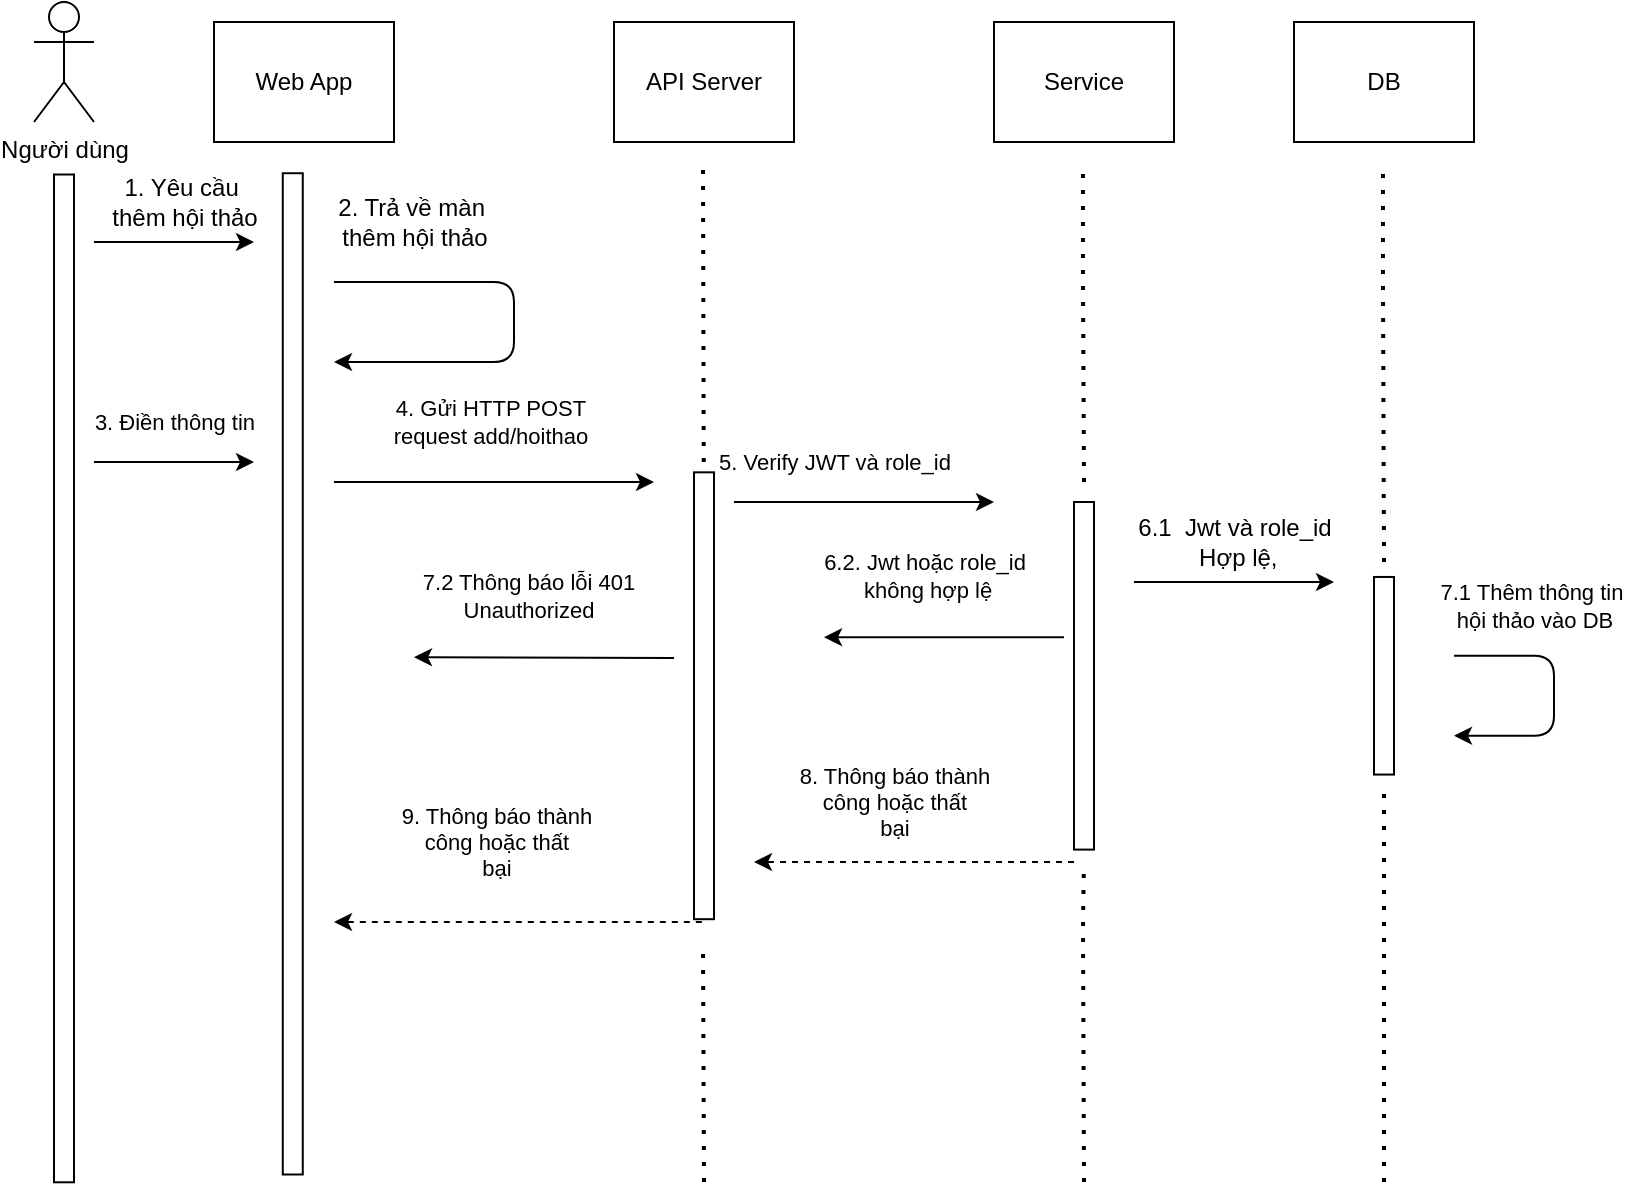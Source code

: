 <mxfile>
    <diagram id="fofl8MreH56p-rFyVBFE" name="Page-1">
        <mxGraphModel dx="1298" dy="773" grid="1" gridSize="10" guides="1" tooltips="1" connect="1" arrows="1" fold="1" page="1" pageScale="1" pageWidth="850" pageHeight="1100" math="0" shadow="0">
            <root>
                <mxCell id="0"/>
                <mxCell id="1" parent="0"/>
                <mxCell id="67" value="Người dùng" style="shape=umlActor;verticalLabelPosition=bottom;verticalAlign=top;html=1;outlineConnect=0;" vertex="1" parent="1">
                    <mxGeometry x="30" y="90" width="30" height="60" as="geometry"/>
                </mxCell>
                <mxCell id="68" value="Web App" style="rounded=0;whiteSpace=wrap;html=1;" vertex="1" parent="1">
                    <mxGeometry x="120" y="100" width="90" height="60" as="geometry"/>
                </mxCell>
                <mxCell id="69" value="API Server" style="rounded=0;whiteSpace=wrap;html=1;" vertex="1" parent="1">
                    <mxGeometry x="320" y="100" width="90" height="60" as="geometry"/>
                </mxCell>
                <mxCell id="70" value="Service" style="rounded=0;whiteSpace=wrap;html=1;" vertex="1" parent="1">
                    <mxGeometry x="510" y="100" width="90" height="60" as="geometry"/>
                </mxCell>
                <mxCell id="71" value="" style="fontStyle=1;rotation=90;" vertex="1" parent="1">
                    <mxGeometry x="-206.94" y="423.2" width="503.89" height="10" as="geometry"/>
                </mxCell>
                <mxCell id="72" value="" style="endArrow=none;dashed=1;html=1;dashPattern=1 3;strokeWidth=2;" edge="1" parent="1">
                    <mxGeometry width="50" height="50" relative="1" as="geometry">
                        <mxPoint x="160" y="210" as="sourcePoint"/>
                        <mxPoint x="160" y="170" as="targetPoint"/>
                        <Array as="points">
                            <mxPoint x="160" y="180"/>
                        </Array>
                    </mxGeometry>
                </mxCell>
                <mxCell id="73" value="" style="fontStyle=1;rotation=90;" vertex="1" parent="1">
                    <mxGeometry x="-90.93" y="420.93" width="500.63" height="10" as="geometry"/>
                </mxCell>
                <mxCell id="74" value="" style="endArrow=classic;html=1;" edge="1" parent="1">
                    <mxGeometry width="50" height="50" relative="1" as="geometry">
                        <mxPoint x="60" y="210" as="sourcePoint"/>
                        <mxPoint x="140" y="210" as="targetPoint"/>
                    </mxGeometry>
                </mxCell>
                <mxCell id="75" value="1. Yêu cầu&amp;nbsp;&lt;br&gt;thêm hội thảo" style="text;html=1;align=center;verticalAlign=middle;resizable=0;points=[];autosize=1;strokeColor=none;fillColor=none;" vertex="1" parent="1">
                    <mxGeometry x="55" y="170" width="100" height="40" as="geometry"/>
                </mxCell>
                <mxCell id="76" value="" style="endArrow=none;dashed=1;html=1;dashPattern=1 3;strokeWidth=2;" edge="1" parent="1">
                    <mxGeometry width="50" height="50" relative="1" as="geometry">
                        <mxPoint x="364.87" y="320" as="sourcePoint"/>
                        <mxPoint x="364.5" y="170" as="targetPoint"/>
                        <Array as="points"/>
                    </mxGeometry>
                </mxCell>
                <mxCell id="77" value="" style="endArrow=classic;html=1;" edge="1" parent="1">
                    <mxGeometry x="-0.182" y="-20" width="50" height="50" relative="1" as="geometry">
                        <mxPoint x="180" y="230" as="sourcePoint"/>
                        <mxPoint x="180" y="270" as="targetPoint"/>
                        <Array as="points">
                            <mxPoint x="270" y="230"/>
                            <mxPoint x="270" y="270"/>
                        </Array>
                        <mxPoint x="20" y="-20" as="offset"/>
                    </mxGeometry>
                </mxCell>
                <mxCell id="78" value="2. Trả về màn&amp;nbsp;&lt;br&gt;thêm hội thảo" style="text;html=1;align=center;verticalAlign=middle;resizable=0;points=[];autosize=1;strokeColor=none;fillColor=none;" vertex="1" parent="1">
                    <mxGeometry x="170" y="180" width="100" height="40" as="geometry"/>
                </mxCell>
                <mxCell id="79" value="" style="endArrow=classic;html=1;" edge="1" parent="1">
                    <mxGeometry width="50" height="50" relative="1" as="geometry">
                        <mxPoint x="60" y="320" as="sourcePoint"/>
                        <mxPoint x="140" y="320" as="targetPoint"/>
                    </mxGeometry>
                </mxCell>
                <mxCell id="80" value="3. Điền thông tin" style="edgeLabel;html=1;align=center;verticalAlign=middle;resizable=0;points=[];" vertex="1" connectable="0" parent="79">
                    <mxGeometry x="-0.3" y="1" relative="1" as="geometry">
                        <mxPoint x="12" y="-19" as="offset"/>
                    </mxGeometry>
                </mxCell>
                <mxCell id="81" value="" style="endArrow=classic;html=1;" edge="1" parent="1">
                    <mxGeometry width="50" height="50" relative="1" as="geometry">
                        <mxPoint x="180" y="330" as="sourcePoint"/>
                        <mxPoint x="340" y="330" as="targetPoint"/>
                    </mxGeometry>
                </mxCell>
                <mxCell id="82" value="4. Gửi HTTP POST&lt;br&gt;request add/hoithao" style="edgeLabel;html=1;align=center;verticalAlign=middle;resizable=0;points=[];" vertex="1" connectable="0" parent="81">
                    <mxGeometry x="-0.3" y="1" relative="1" as="geometry">
                        <mxPoint x="22" y="-29" as="offset"/>
                    </mxGeometry>
                </mxCell>
                <mxCell id="83" value="" style="fontStyle=1;rotation=90;" vertex="1" parent="1">
                    <mxGeometry x="253.29" y="431.88" width="223.43" height="10" as="geometry"/>
                </mxCell>
                <mxCell id="84" value="" style="endArrow=none;dashed=1;html=1;dashPattern=1 3;strokeWidth=2;" edge="1" parent="1">
                    <mxGeometry width="50" height="50" relative="1" as="geometry">
                        <mxPoint x="555" y="330" as="sourcePoint"/>
                        <mxPoint x="554.5" y="170" as="targetPoint"/>
                        <Array as="points">
                            <mxPoint x="554.5" y="230"/>
                        </Array>
                    </mxGeometry>
                </mxCell>
                <mxCell id="85" value="" style="fontStyle=1;rotation=90;" vertex="1" parent="1">
                    <mxGeometry x="468.11" y="421.9" width="173.79" height="10" as="geometry"/>
                </mxCell>
                <mxCell id="86" value="" style="endArrow=classic;html=1;" edge="1" parent="1">
                    <mxGeometry width="50" height="50" relative="1" as="geometry">
                        <mxPoint x="380" y="340" as="sourcePoint"/>
                        <mxPoint x="510" y="340" as="targetPoint"/>
                        <Array as="points">
                            <mxPoint x="450" y="340"/>
                        </Array>
                    </mxGeometry>
                </mxCell>
                <mxCell id="87" value="5. Verify JWT và role_id" style="edgeLabel;html=1;align=center;verticalAlign=middle;resizable=0;points=[];" vertex="1" connectable="0" parent="86">
                    <mxGeometry x="-0.3" y="1" relative="1" as="geometry">
                        <mxPoint x="4" y="-19" as="offset"/>
                    </mxGeometry>
                </mxCell>
                <mxCell id="88" value="" style="endArrow=none;dashed=1;html=1;dashPattern=1 3;strokeWidth=2;" edge="1" parent="1">
                    <mxGeometry width="50" height="50" relative="1" as="geometry">
                        <mxPoint x="555" y="680" as="sourcePoint"/>
                        <mxPoint x="555" y="520" as="targetPoint"/>
                        <Array as="points">
                            <mxPoint x="554.5" y="550"/>
                        </Array>
                    </mxGeometry>
                </mxCell>
                <mxCell id="89" value="7.1 Thêm thông tin&amp;nbsp;&lt;br&gt;hội thảo vào DB" style="endArrow=classic;html=1;" edge="1" parent="1">
                    <mxGeometry x="-0.429" y="25" width="50" height="50" relative="1" as="geometry">
                        <mxPoint x="740" y="416.88" as="sourcePoint"/>
                        <mxPoint x="740" y="456.88" as="targetPoint"/>
                        <Array as="points">
                            <mxPoint x="790" y="416.88"/>
                            <mxPoint x="790" y="456.88"/>
                        </Array>
                        <mxPoint as="offset"/>
                    </mxGeometry>
                </mxCell>
                <mxCell id="90" value="" style="endArrow=none;dashed=1;html=1;dashPattern=1 3;strokeWidth=2;" edge="1" parent="1">
                    <mxGeometry width="50" height="50" relative="1" as="geometry">
                        <mxPoint x="365" y="680" as="sourcePoint"/>
                        <mxPoint x="364.5" y="560" as="targetPoint"/>
                        <Array as="points"/>
                    </mxGeometry>
                </mxCell>
                <mxCell id="91" value="" style="endArrow=classic;html=1;" edge="1" parent="1">
                    <mxGeometry width="50" height="50" relative="1" as="geometry">
                        <mxPoint x="350" y="418" as="sourcePoint"/>
                        <mxPoint x="220" y="417.6" as="targetPoint"/>
                    </mxGeometry>
                </mxCell>
                <mxCell id="92" value="7.2 Thông báo lỗi 401&lt;br&gt;Unauthorized" style="edgeLabel;html=1;align=center;verticalAlign=middle;resizable=0;points=[];" vertex="1" connectable="0" parent="91">
                    <mxGeometry x="-0.3" y="1" relative="1" as="geometry">
                        <mxPoint x="-28" y="-32" as="offset"/>
                    </mxGeometry>
                </mxCell>
                <mxCell id="93" value="DB" style="rounded=0;whiteSpace=wrap;html=1;" vertex="1" parent="1">
                    <mxGeometry x="660" y="100" width="90" height="60" as="geometry"/>
                </mxCell>
                <mxCell id="94" value="" style="endArrow=none;dashed=1;html=1;dashPattern=1 3;strokeWidth=2;" edge="1" parent="1">
                    <mxGeometry width="50" height="50" relative="1" as="geometry">
                        <mxPoint x="705" y="370" as="sourcePoint"/>
                        <mxPoint x="704.5" y="170" as="targetPoint"/>
                        <Array as="points">
                            <mxPoint x="704.5" y="230"/>
                        </Array>
                    </mxGeometry>
                </mxCell>
                <mxCell id="95" value="" style="fontStyle=1;rotation=90;" vertex="1" parent="1">
                    <mxGeometry x="655.6" y="421.88" width="98.8" height="10" as="geometry"/>
                </mxCell>
                <mxCell id="96" value="6.1&amp;nbsp; Jwt và role_id&lt;br&gt;&amp;nbsp;Hợp lệ," style="text;html=1;align=center;verticalAlign=middle;resizable=0;points=[];autosize=1;strokeColor=none;fillColor=none;" vertex="1" parent="1">
                    <mxGeometry x="570" y="340" width="120" height="40" as="geometry"/>
                </mxCell>
                <mxCell id="97" value="" style="endArrow=none;dashed=1;html=1;dashPattern=1 3;strokeWidth=2;" edge="1" parent="1">
                    <mxGeometry width="50" height="50" relative="1" as="geometry">
                        <mxPoint x="705" y="680" as="sourcePoint"/>
                        <mxPoint x="705" y="480" as="targetPoint"/>
                        <Array as="points"/>
                    </mxGeometry>
                </mxCell>
                <mxCell id="98" value="" style="endArrow=classic;html=1;dashed=1;" edge="1" parent="1">
                    <mxGeometry width="50" height="50" relative="1" as="geometry">
                        <mxPoint x="550" y="520" as="sourcePoint"/>
                        <mxPoint x="390" y="520" as="targetPoint"/>
                        <Array as="points">
                            <mxPoint x="480" y="520"/>
                        </Array>
                    </mxGeometry>
                </mxCell>
                <mxCell id="99" value="8. Thông báo thành&lt;br&gt;công hoặc thất&lt;br&gt;bại" style="edgeLabel;html=1;align=center;verticalAlign=middle;resizable=0;points=[];" vertex="1" connectable="0" parent="98">
                    <mxGeometry x="0.539" y="-3" relative="1" as="geometry">
                        <mxPoint x="33" y="-27" as="offset"/>
                    </mxGeometry>
                </mxCell>
                <mxCell id="100" value="" style="endArrow=classic;html=1;dashed=1;" edge="1" parent="1">
                    <mxGeometry width="50" height="50" relative="1" as="geometry">
                        <mxPoint x="363.91" y="550" as="sourcePoint"/>
                        <mxPoint x="180" y="550" as="targetPoint"/>
                        <Array as="points">
                            <mxPoint x="293.91" y="550"/>
                        </Array>
                    </mxGeometry>
                </mxCell>
                <mxCell id="101" value="9. Thông báo thành&lt;br&gt;công hoặc thất&lt;br&gt;bại" style="edgeLabel;html=1;align=center;verticalAlign=middle;resizable=0;points=[];" vertex="1" connectable="0" parent="100">
                    <mxGeometry x="0.539" y="-3" relative="1" as="geometry">
                        <mxPoint x="38" y="-37" as="offset"/>
                    </mxGeometry>
                </mxCell>
                <mxCell id="102" value="" style="endArrow=classic;html=1;" edge="1" parent="1">
                    <mxGeometry width="50" height="50" relative="1" as="geometry">
                        <mxPoint x="545" y="407.6" as="sourcePoint"/>
                        <mxPoint x="425" y="407.6" as="targetPoint"/>
                    </mxGeometry>
                </mxCell>
                <mxCell id="103" value="6.2. Jwt hoặc role_id&lt;br&gt;&amp;nbsp;không hợp lệ" style="edgeLabel;html=1;align=center;verticalAlign=middle;resizable=0;points=[];" vertex="1" connectable="0" parent="102">
                    <mxGeometry x="-0.3" y="1" relative="1" as="geometry">
                        <mxPoint x="-28" y="-32" as="offset"/>
                    </mxGeometry>
                </mxCell>
                <mxCell id="104" value="" style="endArrow=classic;html=1;" edge="1" parent="1">
                    <mxGeometry width="50" height="50" relative="1" as="geometry">
                        <mxPoint x="580" y="380" as="sourcePoint"/>
                        <mxPoint x="680" y="380" as="targetPoint"/>
                    </mxGeometry>
                </mxCell>
            </root>
        </mxGraphModel>
    </diagram>
</mxfile>